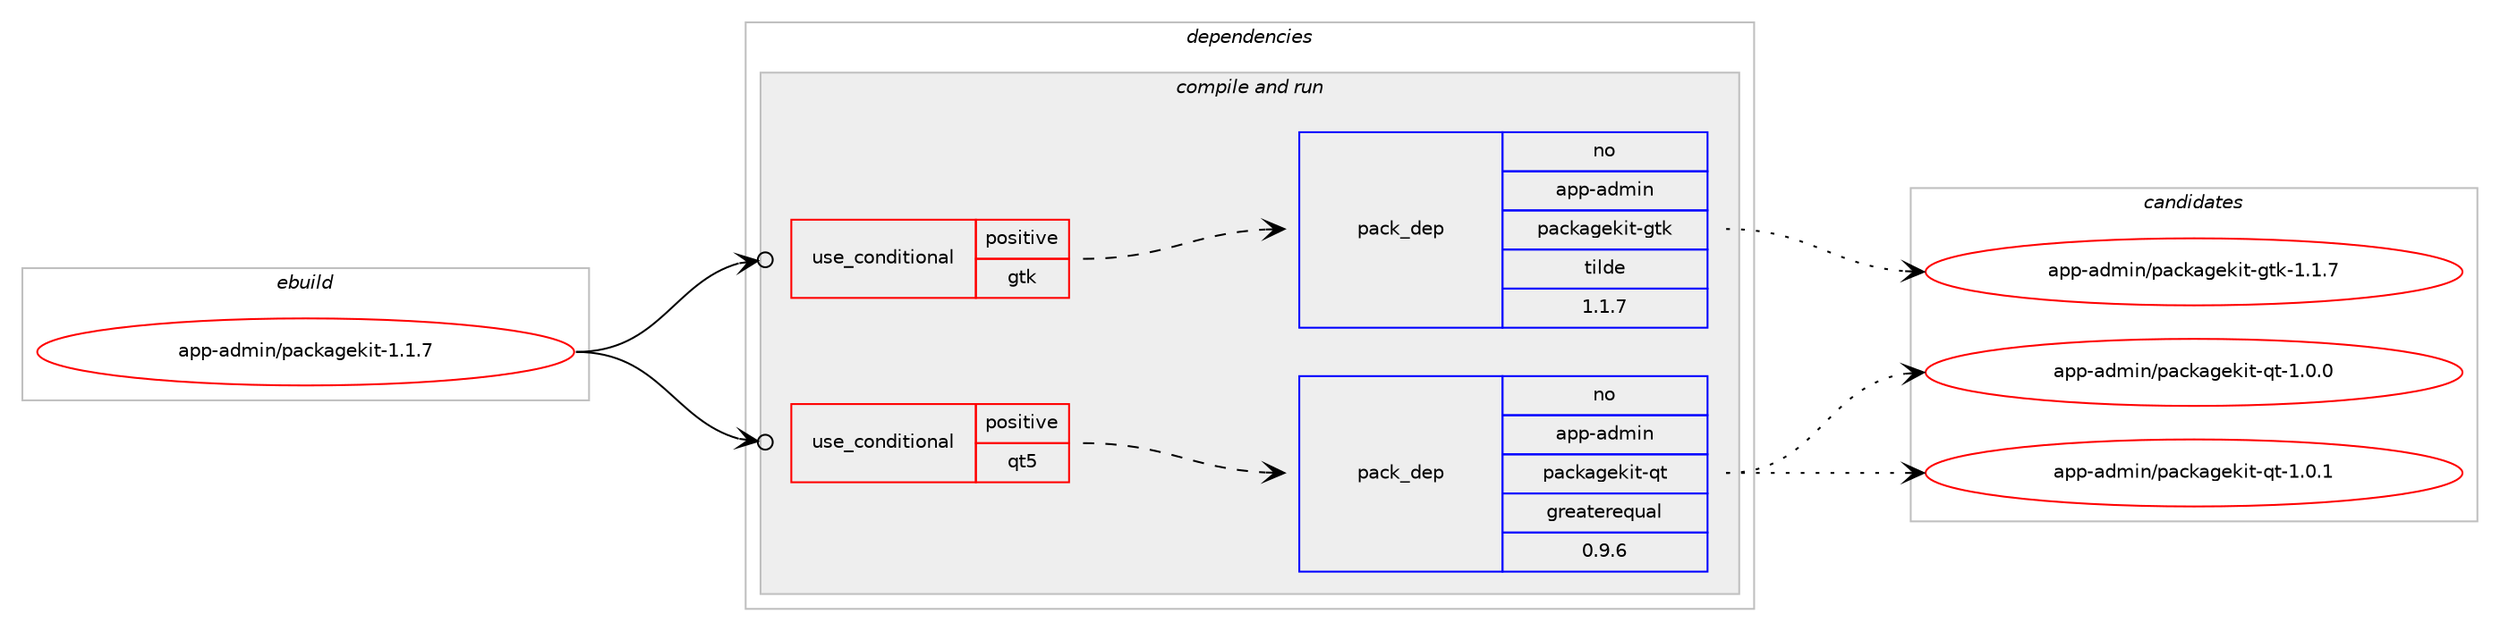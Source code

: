 digraph prolog {

# *************
# Graph options
# *************

newrank=true;
concentrate=true;
compound=true;
graph [rankdir=LR,fontname=Helvetica,fontsize=10,ranksep=1.5];#, ranksep=2.5, nodesep=0.2];
edge  [arrowhead=vee];
node  [fontname=Helvetica,fontsize=10];

# **********
# The ebuild
# **********

subgraph cluster_leftcol {
color=gray;
rank=same;
label=<<i>ebuild</i>>;
id [label="app-admin/packagekit-1.1.7", color=red, width=4, href="../app-admin/packagekit-1.1.7.svg"];
}

# ****************
# The dependencies
# ****************

subgraph cluster_midcol {
color=gray;
label=<<i>dependencies</i>>;
subgraph cluster_compile {
fillcolor="#eeeeee";
style=filled;
label=<<i>compile</i>>;
}
subgraph cluster_compileandrun {
fillcolor="#eeeeee";
style=filled;
label=<<i>compile and run</i>>;
subgraph cond178 {
dependency1174 [label=<<TABLE BORDER="0" CELLBORDER="1" CELLSPACING="0" CELLPADDING="4"><TR><TD ROWSPAN="3" CELLPADDING="10">use_conditional</TD></TR><TR><TD>positive</TD></TR><TR><TD>gtk</TD></TR></TABLE>>, shape=none, color=red];
subgraph pack943 {
dependency1175 [label=<<TABLE BORDER="0" CELLBORDER="1" CELLSPACING="0" CELLPADDING="4" WIDTH="220"><TR><TD ROWSPAN="6" CELLPADDING="30">pack_dep</TD></TR><TR><TD WIDTH="110">no</TD></TR><TR><TD>app-admin</TD></TR><TR><TD>packagekit-gtk</TD></TR><TR><TD>tilde</TD></TR><TR><TD>1.1.7</TD></TR></TABLE>>, shape=none, color=blue];
}
dependency1174:e -> dependency1175:w [weight=20,style="dashed",arrowhead="vee"];
}
id:e -> dependency1174:w [weight=20,style="solid",arrowhead="odotvee"];
subgraph cond179 {
dependency1176 [label=<<TABLE BORDER="0" CELLBORDER="1" CELLSPACING="0" CELLPADDING="4"><TR><TD ROWSPAN="3" CELLPADDING="10">use_conditional</TD></TR><TR><TD>positive</TD></TR><TR><TD>qt5</TD></TR></TABLE>>, shape=none, color=red];
subgraph pack944 {
dependency1177 [label=<<TABLE BORDER="0" CELLBORDER="1" CELLSPACING="0" CELLPADDING="4" WIDTH="220"><TR><TD ROWSPAN="6" CELLPADDING="30">pack_dep</TD></TR><TR><TD WIDTH="110">no</TD></TR><TR><TD>app-admin</TD></TR><TR><TD>packagekit-qt</TD></TR><TR><TD>greaterequal</TD></TR><TR><TD>0.9.6</TD></TR></TABLE>>, shape=none, color=blue];
}
dependency1176:e -> dependency1177:w [weight=20,style="dashed",arrowhead="vee"];
}
id:e -> dependency1176:w [weight=20,style="solid",arrowhead="odotvee"];
}
subgraph cluster_run {
fillcolor="#eeeeee";
style=filled;
label=<<i>run</i>>;
}
}

# **************
# The candidates
# **************

subgraph cluster_choices {
rank=same;
color=gray;
label=<<i>candidates</i>>;

subgraph choice943 {
color=black;
nodesep=1;
choice9711211245971001091051104711297991079710310110710511645103116107454946494655 [label="app-admin/packagekit-gtk-1.1.7", color=red, width=4,href="../app-admin/packagekit-gtk-1.1.7.svg"];
dependency1175:e -> choice9711211245971001091051104711297991079710310110710511645103116107454946494655:w [style=dotted,weight="100"];
}
subgraph choice944 {
color=black;
nodesep=1;
choice9711211245971001091051104711297991079710310110710511645113116454946484648 [label="app-admin/packagekit-qt-1.0.0", color=red, width=4,href="../app-admin/packagekit-qt-1.0.0.svg"];
choice9711211245971001091051104711297991079710310110710511645113116454946484649 [label="app-admin/packagekit-qt-1.0.1", color=red, width=4,href="../app-admin/packagekit-qt-1.0.1.svg"];
dependency1177:e -> choice9711211245971001091051104711297991079710310110710511645113116454946484648:w [style=dotted,weight="100"];
dependency1177:e -> choice9711211245971001091051104711297991079710310110710511645113116454946484649:w [style=dotted,weight="100"];
}
}

}
